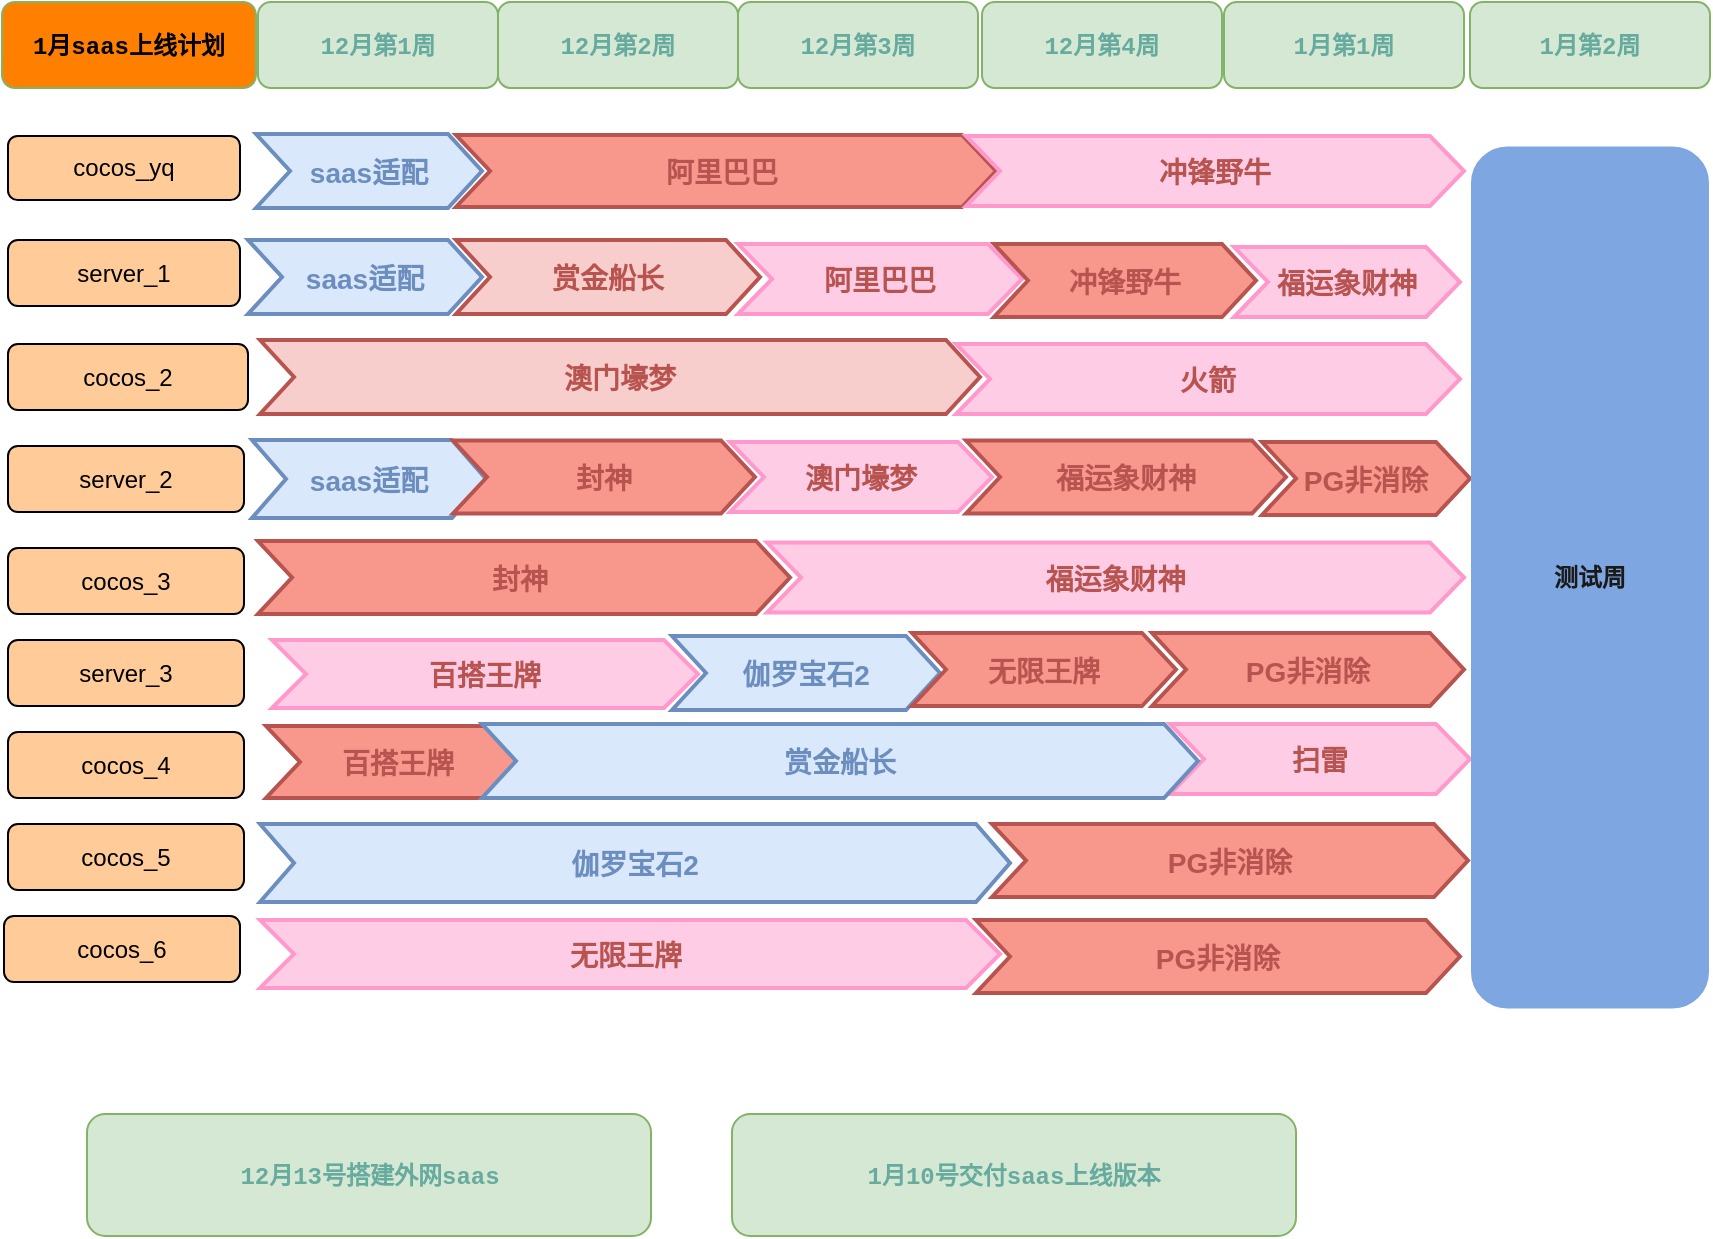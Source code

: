 <mxfile border="50" scale="3" compressed="false" locked="false" version="24.9.3">
  <diagram name="Blank" id="YmL12bMKpDGza6XwsDPr">
    <mxGraphModel dx="1426" dy="755" grid="0" gridSize="10" guides="1" tooltips="1" connect="1" arrows="1" fold="1" page="1" pageScale="1" pageWidth="827" pageHeight="1169" background="none" math="1" shadow="0">
      <root>
        <mxCell id="X5NqExCQtvZxIxQ7pmgY-0" />
        <mxCell id="1" parent="X5NqExCQtvZxIxQ7pmgY-0" />
        <mxCell id="NjAqU9Y5rHBkyYTPuW-a-1" value="" style="swimlane;fontStyle=2;childLayout=stackLayout;horizontal=1;startSize=0;fillColor=none;horizontalStack=1;resizeParent=1;resizeParentMax=0;resizeLast=0;collapsible=0;marginBottom=0;swimlaneFillColor=none;strokeColor=none;fontFamily=Helvetica;fontSize=14;fontColor=#BABABA;points=[];verticalAlign=middle;stackBorder=10;stackSpacing=-10;resizable=1;" parent="1" vertex="1">
          <mxGeometry x="210" y="105" width="133" height="57" as="geometry" />
        </mxCell>
        <mxCell id="NjAqU9Y5rHBkyYTPuW-a-2" value="saas适配" style="shape=step;perimeter=stepPerimeter;strokeColor=#6C8EBF;fontFamily=Helvetica;fontSize=14;fontColor=#6C8EBF;fillColor=#dae8fc;fixedSize=1;size=17;fontStyle=1;strokeWidth=2;spacingTop=0;points=[];" parent="NjAqU9Y5rHBkyYTPuW-a-1" vertex="1">
          <mxGeometry x="10" y="10" width="113" height="37" as="geometry" />
        </mxCell>
        <mxCell id="jHLEkjA2fBFGdiIuungd-1" value="&lt;font style=&quot;&quot; face=&quot;Courier New&quot;&gt;&lt;b style=&quot;&quot;&gt;1月saas上线计划&lt;/b&gt;&lt;/font&gt;" style="rounded=1;whiteSpace=wrap;html=1;fillColor=#FF8000;strokeColor=#82b366;" parent="1" vertex="1">
          <mxGeometry x="93" y="49" width="127" height="43" as="geometry" />
        </mxCell>
        <mxCell id="jHLEkjA2fBFGdiIuungd-2" value="&lt;font color=&quot;#67ab9f&quot; style=&quot;&quot; face=&quot;Courier New&quot;&gt;&lt;b style=&quot;&quot;&gt;12月第1周&lt;/b&gt;&lt;/font&gt;" style="rounded=1;whiteSpace=wrap;html=1;fillColor=#d5e8d4;strokeColor=#82b366;" parent="1" vertex="1">
          <mxGeometry x="221" y="49" width="120" height="43" as="geometry" />
        </mxCell>
        <mxCell id="jHLEkjA2fBFGdiIuungd-3" value="&lt;font color=&quot;#67ab9f&quot; style=&quot;&quot; face=&quot;Courier New&quot;&gt;&lt;b style=&quot;&quot;&gt;12月第2周&lt;/b&gt;&lt;/font&gt;" style="rounded=1;whiteSpace=wrap;html=1;fillColor=#d5e8d4;strokeColor=#82b366;" parent="1" vertex="1">
          <mxGeometry x="341" y="49" width="120" height="43" as="geometry" />
        </mxCell>
        <mxCell id="jHLEkjA2fBFGdiIuungd-4" value="&lt;font color=&quot;#67ab9f&quot; style=&quot;&quot; face=&quot;Courier New&quot;&gt;&lt;b style=&quot;&quot;&gt;12月第3周&lt;/b&gt;&lt;/font&gt;" style="rounded=1;whiteSpace=wrap;html=1;fillColor=#d5e8d4;strokeColor=#82b366;" parent="1" vertex="1">
          <mxGeometry x="461" y="49" width="120" height="43" as="geometry" />
        </mxCell>
        <mxCell id="jHLEkjA2fBFGdiIuungd-5" value="&lt;font color=&quot;#67ab9f&quot; style=&quot;&quot; face=&quot;Courier New&quot;&gt;&lt;b style=&quot;&quot;&gt;12月第4周&lt;/b&gt;&lt;/font&gt;" style="rounded=1;whiteSpace=wrap;html=1;fillColor=#d5e8d4;strokeColor=#82b366;" parent="1" vertex="1">
          <mxGeometry x="583" y="49" width="120" height="43" as="geometry" />
        </mxCell>
        <mxCell id="jHLEkjA2fBFGdiIuungd-7" value="saas适配" style="shape=step;perimeter=stepPerimeter;strokeColor=#6C8EBF;fontFamily=Helvetica;fontSize=14;fontColor=#6C8EBF;fillColor=#dae8fc;fixedSize=1;size=17;fontStyle=1;strokeWidth=2;spacingTop=0;points=[];" parent="1" vertex="1">
          <mxGeometry x="216" y="168" width="117" height="37" as="geometry" />
        </mxCell>
        <mxCell id="jHLEkjA2fBFGdiIuungd-9" value="server_1" style="rounded=1;whiteSpace=wrap;html=1;fillColor=#FFCC99;" parent="1" vertex="1">
          <mxGeometry x="96" y="168" width="116" height="33" as="geometry" />
        </mxCell>
        <mxCell id="jHLEkjA2fBFGdiIuungd-6" value="cocos_yq" style="rounded=1;whiteSpace=wrap;html=1;fillColor=#FFCC99;" parent="1" vertex="1">
          <mxGeometry x="96" y="116" width="116" height="32" as="geometry" />
        </mxCell>
        <mxCell id="jHLEkjA2fBFGdiIuungd-13" value="cocos_2" style="rounded=1;whiteSpace=wrap;html=1;fillColor=#FFCC99;" parent="1" vertex="1">
          <mxGeometry x="96" y="220" width="120" height="33" as="geometry" />
        </mxCell>
        <mxCell id="jHLEkjA2fBFGdiIuungd-15" value="澳门壕梦" style="shape=step;perimeter=stepPerimeter;strokeColor=#B85450;fontFamily=Helvetica;fontSize=14;fontColor=#B85450;fillColor=#f8cecc;fixedSize=1;size=17;fontStyle=1;strokeWidth=2;spacingTop=0;points=[];" parent="1" vertex="1">
          <mxGeometry x="222" y="218" width="360" height="37" as="geometry" />
        </mxCell>
        <mxCell id="jHLEkjA2fBFGdiIuungd-16" value="server_2" style="rounded=1;whiteSpace=wrap;html=1;fillColor=#FFCC99;" parent="1" vertex="1">
          <mxGeometry x="96" y="271" width="118" height="33" as="geometry" />
        </mxCell>
        <mxCell id="jHLEkjA2fBFGdiIuungd-19" value="cocos_3" style="rounded=1;whiteSpace=wrap;html=1;fillColor=#FFCC99;" parent="1" vertex="1">
          <mxGeometry x="96" y="322" width="118" height="33" as="geometry" />
        </mxCell>
        <mxCell id="jHLEkjA2fBFGdiIuungd-20" value="福运象财神" style="shape=step;perimeter=stepPerimeter;strokeColor=#FF99CC;fontFamily=Helvetica;fontSize=14;fontColor=#B85450;fillColor=#FFCCE6;fixedSize=1;size=17;fontStyle=1;strokeWidth=2;spacingTop=0;points=[];" parent="1" vertex="1">
          <mxGeometry x="475.5" y="319.25" width="348.5" height="35" as="geometry" />
        </mxCell>
        <mxCell id="jHLEkjA2fBFGdiIuungd-21" value="server_3" style="rounded=1;whiteSpace=wrap;html=1;fillColor=#FFCC99;" parent="1" vertex="1">
          <mxGeometry x="96" y="368" width="118" height="33" as="geometry" />
        </mxCell>
        <mxCell id="jHLEkjA2fBFGdiIuungd-23" value="百搭王牌" style="shape=step;perimeter=stepPerimeter;strokeColor=#FF99CC;fontFamily=Helvetica;fontSize=14;fontColor=#B85450;fillColor=#FFCCE6;fixedSize=1;size=17;fontStyle=1;strokeWidth=2;spacingTop=0;points=[];" parent="1" vertex="1">
          <mxGeometry x="228" y="368" width="213" height="34" as="geometry" />
        </mxCell>
        <mxCell id="CsTmaGD1aU-mV8qhUe4z-2" value="扫雷" style="shape=step;perimeter=stepPerimeter;strokeColor=#FF99CC;fontFamily=Helvetica;fontSize=14;fontColor=#B85450;fillColor=#FFCCE6;fixedSize=1;size=17;fontStyle=1;strokeWidth=2;spacingTop=0;points=[];" parent="1" vertex="1">
          <mxGeometry x="677" y="410" width="150" height="35" as="geometry" />
        </mxCell>
        <mxCell id="CsTmaGD1aU-mV8qhUe4z-4" value="赏金船长" style="shape=step;perimeter=stepPerimeter;strokeColor=#B85450;fontFamily=Helvetica;fontSize=14;fontColor=#B85450;fillColor=#f8cecc;fixedSize=1;size=17;fontStyle=1;strokeWidth=2;spacingTop=0;points=[];" parent="1" vertex="1">
          <mxGeometry x="320" y="168" width="152" height="37" as="geometry" />
        </mxCell>
        <mxCell id="CsTmaGD1aU-mV8qhUe4z-5" value="伽罗宝石2" style="shape=step;perimeter=stepPerimeter;strokeColor=#6C8EBF;fontFamily=Helvetica;fontSize=14;fontColor=#6C8EBF;fillColor=#dae8fc;fixedSize=1;size=17;fontStyle=1;strokeWidth=2;spacingTop=0;points=[];" parent="1" vertex="1">
          <mxGeometry x="428" y="366" width="134" height="37" as="geometry" />
        </mxCell>
        <mxCell id="CsTmaGD1aU-mV8qhUe4z-6" value="cocos_4" style="rounded=1;whiteSpace=wrap;html=1;fillColor=#FFCC99;" parent="1" vertex="1">
          <mxGeometry x="96" y="414" width="118" height="33" as="geometry" />
        </mxCell>
        <mxCell id="CsTmaGD1aU-mV8qhUe4z-7" value="cocos_5" style="rounded=1;whiteSpace=wrap;html=1;fillColor=#FFCC99;" parent="1" vertex="1">
          <mxGeometry x="96" y="460" width="118" height="33" as="geometry" />
        </mxCell>
        <mxCell id="CsTmaGD1aU-mV8qhUe4z-8" value="伽罗宝石2" style="shape=step;perimeter=stepPerimeter;strokeColor=#6C8EBF;fontFamily=Helvetica;fontSize=14;fontColor=#6C8EBF;fillColor=#dae8fc;fixedSize=1;size=17;fontStyle=1;strokeWidth=2;spacingTop=0;points=[];" parent="1" vertex="1">
          <mxGeometry x="222" y="460" width="375" height="39" as="geometry" />
        </mxCell>
        <mxCell id="CsTmaGD1aU-mV8qhUe4z-9" value="百搭王牌" style="shape=step;perimeter=stepPerimeter;strokeColor=#B85450;fontFamily=Helvetica;fontSize=14;fontColor=#B85450;fillColor=#F8988D;fixedSize=1;size=17;fontStyle=1;strokeWidth=2;spacingTop=0;points=[];" parent="1" vertex="1">
          <mxGeometry x="225" y="411" width="132" height="36" as="geometry" />
        </mxCell>
        <mxCell id="4Wf9d1rDj4cqY6XMbrsE-1" value="saas适配" style="shape=step;perimeter=stepPerimeter;strokeColor=#6C8EBF;fontFamily=Helvetica;fontSize=14;fontColor=#6C8EBF;fillColor=#dae8fc;fixedSize=1;size=17;fontStyle=1;strokeWidth=2;spacingTop=0;points=[];" vertex="1" parent="1">
          <mxGeometry x="218" y="268" width="117" height="39" as="geometry" />
        </mxCell>
        <mxCell id="4Wf9d1rDj4cqY6XMbrsE-2" value="&lt;font color=&quot;#67ab9f&quot; style=&quot;&quot; face=&quot;Courier New&quot;&gt;&lt;b style=&quot;&quot;&gt;1月第1周&lt;/b&gt;&lt;/font&gt;" style="rounded=1;whiteSpace=wrap;html=1;fillColor=#d5e8d4;strokeColor=#82b366;" vertex="1" parent="1">
          <mxGeometry x="704" y="49" width="120" height="43" as="geometry" />
        </mxCell>
        <mxCell id="4Wf9d1rDj4cqY6XMbrsE-3" value="cocos_6" style="rounded=1;whiteSpace=wrap;html=1;fillColor=#FFCC99;" vertex="1" parent="1">
          <mxGeometry x="94" y="506" width="118" height="33" as="geometry" />
        </mxCell>
        <mxCell id="4Wf9d1rDj4cqY6XMbrsE-4" value="赏金船长" style="shape=step;perimeter=stepPerimeter;strokeColor=#6C8EBF;fontFamily=Helvetica;fontSize=14;fontColor=#6C8EBF;fillColor=#dae8fc;fixedSize=1;size=17;fontStyle=1;strokeWidth=2;spacingTop=0;points=[];" vertex="1" parent="1">
          <mxGeometry x="333" y="410" width="358" height="37" as="geometry" />
        </mxCell>
        <mxCell id="4Wf9d1rDj4cqY6XMbrsE-5" value="阿里巴巴 " style="shape=step;perimeter=stepPerimeter;strokeColor=#B85450;fontFamily=Helvetica;fontSize=14;fontColor=#B85450;fillColor=#F8988D;fixedSize=1;size=17;fontStyle=1;strokeWidth=2;spacingTop=0;points=[];" vertex="1" parent="1">
          <mxGeometry x="320" y="115.5" width="270" height="36" as="geometry" />
        </mxCell>
        <mxCell id="4Wf9d1rDj4cqY6XMbrsE-6" value="阿里巴巴" style="shape=step;perimeter=stepPerimeter;strokeColor=#FF99CC;fontFamily=Helvetica;fontSize=14;fontColor=#B85450;fillColor=#FFCCE6;fixedSize=1;size=17;fontStyle=1;strokeWidth=2;spacingTop=0;points=[];" vertex="1" parent="1">
          <mxGeometry x="461" y="170" width="142" height="35" as="geometry" />
        </mxCell>
        <mxCell id="4Wf9d1rDj4cqY6XMbrsE-7" value="封神" style="shape=step;perimeter=stepPerimeter;strokeColor=#B85450;fontFamily=Helvetica;fontSize=14;fontColor=#B85450;fillColor=#F8988D;fixedSize=1;size=17;fontStyle=1;strokeWidth=2;spacingTop=0;points=[];" vertex="1" parent="1">
          <mxGeometry x="318.5" y="268.25" width="151" height="36.5" as="geometry" />
        </mxCell>
        <mxCell id="4Wf9d1rDj4cqY6XMbrsE-8" value="冲锋野牛" style="shape=step;perimeter=stepPerimeter;strokeColor=#B85450;fontFamily=Helvetica;fontSize=14;fontColor=#B85450;fillColor=#F8988D;fixedSize=1;size=17;fontStyle=1;strokeWidth=2;spacingTop=0;points=[];" vertex="1" parent="1">
          <mxGeometry x="589" y="170" width="131" height="36.5" as="geometry" />
        </mxCell>
        <mxCell id="4Wf9d1rDj4cqY6XMbrsE-9" value="无限王牌 " style="shape=step;perimeter=stepPerimeter;strokeColor=#FF99CC;fontFamily=Helvetica;fontSize=14;fontColor=#B85450;fillColor=#FFCCE6;fixedSize=1;size=17;fontStyle=1;strokeWidth=2;spacingTop=0;points=[];" vertex="1" parent="1">
          <mxGeometry x="222" y="508" width="370" height="34" as="geometry" />
        </mxCell>
        <mxCell id="4Wf9d1rDj4cqY6XMbrsE-10" value="澳门壕梦" style="shape=step;perimeter=stepPerimeter;strokeColor=#FF99CC;fontFamily=Helvetica;fontSize=14;fontColor=#B85450;fillColor=#FFCCE6;fixedSize=1;size=17;fontStyle=1;strokeWidth=2;spacingTop=0;points=[];" vertex="1" parent="1">
          <mxGeometry x="457" y="269" width="131" height="35" as="geometry" />
        </mxCell>
        <mxCell id="4Wf9d1rDj4cqY6XMbrsE-11" value="火箭" style="shape=step;perimeter=stepPerimeter;strokeColor=#FF99CC;fontFamily=Helvetica;fontSize=14;fontColor=#B85450;fillColor=#FFCCE6;fixedSize=1;size=17;fontStyle=1;strokeWidth=2;spacingTop=0;points=[];" vertex="1" parent="1">
          <mxGeometry x="570" y="220" width="252" height="35" as="geometry" />
        </mxCell>
        <mxCell id="4Wf9d1rDj4cqY6XMbrsE-12" value="封神 " style="shape=step;perimeter=stepPerimeter;strokeColor=#B85450;fontFamily=Helvetica;fontSize=14;fontColor=#B85450;fillColor=#F8988D;fixedSize=1;size=17;fontStyle=1;strokeWidth=2;spacingTop=0;points=[];" vertex="1" parent="1">
          <mxGeometry x="221" y="318.5" width="266" height="36.5" as="geometry" />
        </mxCell>
        <mxCell id="4Wf9d1rDj4cqY6XMbrsE-13" value="冲锋野牛" style="shape=step;perimeter=stepPerimeter;strokeColor=#FF99CC;fontFamily=Helvetica;fontSize=14;fontColor=#B85450;fillColor=#FFCCE6;fixedSize=1;size=17;fontStyle=1;strokeWidth=2;spacingTop=0;points=[];" vertex="1" parent="1">
          <mxGeometry x="575" y="116" width="249" height="35" as="geometry" />
        </mxCell>
        <mxCell id="4Wf9d1rDj4cqY6XMbrsE-15" value="PG非消除" style="shape=step;perimeter=stepPerimeter;strokeColor=#B85450;fontFamily=Helvetica;fontSize=14;fontColor=#B85450;fillColor=#F8988D;fixedSize=1;size=17;fontStyle=1;strokeWidth=2;spacingTop=0;points=[];" vertex="1" parent="1">
          <mxGeometry x="588" y="460" width="238" height="36.5" as="geometry" />
        </mxCell>
        <mxCell id="4Wf9d1rDj4cqY6XMbrsE-16" value="福运象财神" style="shape=step;perimeter=stepPerimeter;strokeColor=#FF99CC;fontFamily=Helvetica;fontSize=14;fontColor=#B85450;fillColor=#FFCCE6;fixedSize=1;size=17;fontStyle=1;strokeWidth=2;spacingTop=0;points=[];" vertex="1" parent="1">
          <mxGeometry x="709" y="171.5" width="113" height="35" as="geometry" />
        </mxCell>
        <mxCell id="4Wf9d1rDj4cqY6XMbrsE-17" value="PG非消除" style="shape=step;perimeter=stepPerimeter;strokeColor=#B85450;fontFamily=Helvetica;fontSize=14;fontColor=#B85450;fillColor=#F8988D;fixedSize=1;size=17;fontStyle=1;strokeWidth=2;spacingTop=0;points=[];" vertex="1" parent="1">
          <mxGeometry x="580" y="508" width="242" height="36.5" as="geometry" />
        </mxCell>
        <mxCell id="4Wf9d1rDj4cqY6XMbrsE-18" value="无限王牌" style="shape=step;perimeter=stepPerimeter;strokeColor=#B85450;fontFamily=Helvetica;fontSize=14;fontColor=#B85450;fillColor=#F8988D;fixedSize=1;size=17;fontStyle=1;strokeWidth=2;spacingTop=0;points=[];" vertex="1" parent="1">
          <mxGeometry x="548" y="364.5" width="132" height="36.5" as="geometry" />
        </mxCell>
        <mxCell id="4Wf9d1rDj4cqY6XMbrsE-19" value="福运象财神" style="shape=step;perimeter=stepPerimeter;strokeColor=#B85450;fontFamily=Helvetica;fontSize=14;fontColor=#B85450;fillColor=#F8988D;fixedSize=1;size=17;fontStyle=1;strokeWidth=2;spacingTop=0;points=[];" vertex="1" parent="1">
          <mxGeometry x="575" y="268.25" width="160" height="36.5" as="geometry" />
        </mxCell>
        <mxCell id="4Wf9d1rDj4cqY6XMbrsE-21" value="PG非消除" style="shape=step;perimeter=stepPerimeter;strokeColor=#B85450;fontFamily=Helvetica;fontSize=14;fontColor=#B85450;fillColor=#F8988D;fixedSize=1;size=17;fontStyle=1;strokeWidth=2;spacingTop=0;points=[];" vertex="1" parent="1">
          <mxGeometry x="723" y="269" width="104" height="36.5" as="geometry" />
        </mxCell>
        <mxCell id="4Wf9d1rDj4cqY6XMbrsE-23" value="PG非消除" style="shape=step;perimeter=stepPerimeter;strokeColor=#B85450;fontFamily=Helvetica;fontSize=14;fontColor=#B85450;fillColor=#F8988D;fixedSize=1;size=17;fontStyle=1;strokeWidth=2;spacingTop=0;points=[];" vertex="1" parent="1">
          <mxGeometry x="668" y="364.5" width="156" height="36.5" as="geometry" />
        </mxCell>
        <mxCell id="4Wf9d1rDj4cqY6XMbrsE-31" value="&lt;font color=&quot;#67ab9f&quot; style=&quot;&quot; face=&quot;Courier New&quot;&gt;&lt;b style=&quot;&quot;&gt;12月13号搭建外网saas&lt;/b&gt;&lt;/font&gt;" style="rounded=1;whiteSpace=wrap;html=1;fillColor=#d5e8d4;strokeColor=#82b366;" vertex="1" parent="1">
          <mxGeometry x="135.5" y="605" width="282" height="61" as="geometry" />
        </mxCell>
        <mxCell id="4Wf9d1rDj4cqY6XMbrsE-33" value="&lt;font color=&quot;#67ab9f&quot; style=&quot;&quot; face=&quot;Courier New&quot;&gt;&lt;b style=&quot;&quot;&gt;1月10号交付saas上线版本&lt;/b&gt;&lt;/font&gt;" style="rounded=1;whiteSpace=wrap;html=1;fillColor=#d5e8d4;strokeColor=#82b366;" vertex="1" parent="1">
          <mxGeometry x="458" y="605" width="282" height="61" as="geometry" />
        </mxCell>
        <mxCell id="4Wf9d1rDj4cqY6XMbrsE-34" value="&lt;font color=&quot;#1a1a1a&quot; face=&quot;Courier New&quot;&gt;&lt;b style=&quot;&quot;&gt;测试周&lt;/b&gt;&lt;/font&gt;" style="rounded=1;whiteSpace=wrap;html=1;fillColor=#7EA6E0;strokeColor=#7EA6E0;" vertex="1" parent="1">
          <mxGeometry x="828" y="121.75" width="118" height="430" as="geometry" />
        </mxCell>
        <mxCell id="4Wf9d1rDj4cqY6XMbrsE-35" value="&lt;font color=&quot;#67ab9f&quot; style=&quot;&quot; face=&quot;Courier New&quot;&gt;&lt;b style=&quot;&quot;&gt;1月第2周&lt;/b&gt;&lt;/font&gt;" style="rounded=1;whiteSpace=wrap;html=1;fillColor=#d5e8d4;strokeColor=#82b366;" vertex="1" parent="1">
          <mxGeometry x="827" y="49" width="120" height="43" as="geometry" />
        </mxCell>
      </root>
    </mxGraphModel>
  </diagram>
</mxfile>
